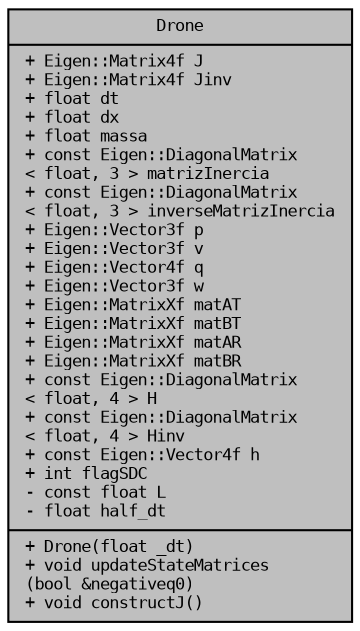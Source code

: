 digraph "Drone"
{
 // LATEX_PDF_SIZE
  bgcolor="transparent";
  edge [fontname="DejaVuSansMono",fontsize="8",labelfontname="DejaVuSansMono",labelfontsize="8"];
  node [fontname="DejaVuSansMono",fontsize="8",shape=record];
  Node1 [label="{Drone\n|+ Eigen::Matrix4f J\l+ Eigen::Matrix4f Jinv\l+ float dt\l+ float dx\l+ float massa\l+ const Eigen::DiagonalMatrix\l\< float, 3 \> matrizInercia\l+ const Eigen::DiagonalMatrix\l\< float, 3 \> inverseMatrizInercia\l+ Eigen::Vector3f p\l+ Eigen::Vector3f v\l+ Eigen::Vector4f q\l+ Eigen::Vector3f w\l+ Eigen::MatrixXf matAT\l+ Eigen::MatrixXf matBT\l+ Eigen::MatrixXf matAR\l+ Eigen::MatrixXf matBR\l+ const Eigen::DiagonalMatrix\l\< float, 4 \> H\l+ const Eigen::DiagonalMatrix\l\< float, 4 \> Hinv\l+ const Eigen::Vector4f h\l+ int flagSDC\l- const float L\l- float half_dt\l|+  Drone(float _dt)\l+ void updateStateMatrices\l(bool &negativeq0)\l+ void constructJ()\l}",height=0.2,width=0.4,color="black", fillcolor="grey75", style="filled", fontcolor="black",tooltip=" "];
}
